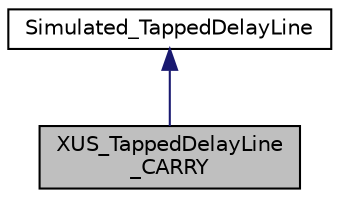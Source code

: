 digraph "XUS_TappedDelayLine_CARRY"
{
 // LATEX_PDF_SIZE
  edge [fontname="Helvetica",fontsize="10",labelfontname="Helvetica",labelfontsize="10"];
  node [fontname="Helvetica",fontsize="10",shape=record];
  Node1 [label="XUS_TappedDelayLine\l_CARRY",height=0.2,width=0.4,color="black", fillcolor="grey75", style="filled", fontcolor="black",tooltip="In this module the structure of the overall TDL in both cases of SIM_VS_IMP = \"IMP\" and SIM_VS_IMP = ..."];
  Node2 -> Node1 [dir="back",color="midnightblue",fontsize="10",style="solid",fontname="Helvetica"];
  Node2 [label="Simulated_TappedDelayLine",height=0.2,width=0.4,color="black", fillcolor="white", style="filled",URL="$class_simulated___tapped_delay_line.html",tooltip="Being a module used just in simulation phase, we need to have CO_DELAY and O_DELAY that are the value..."];
}
